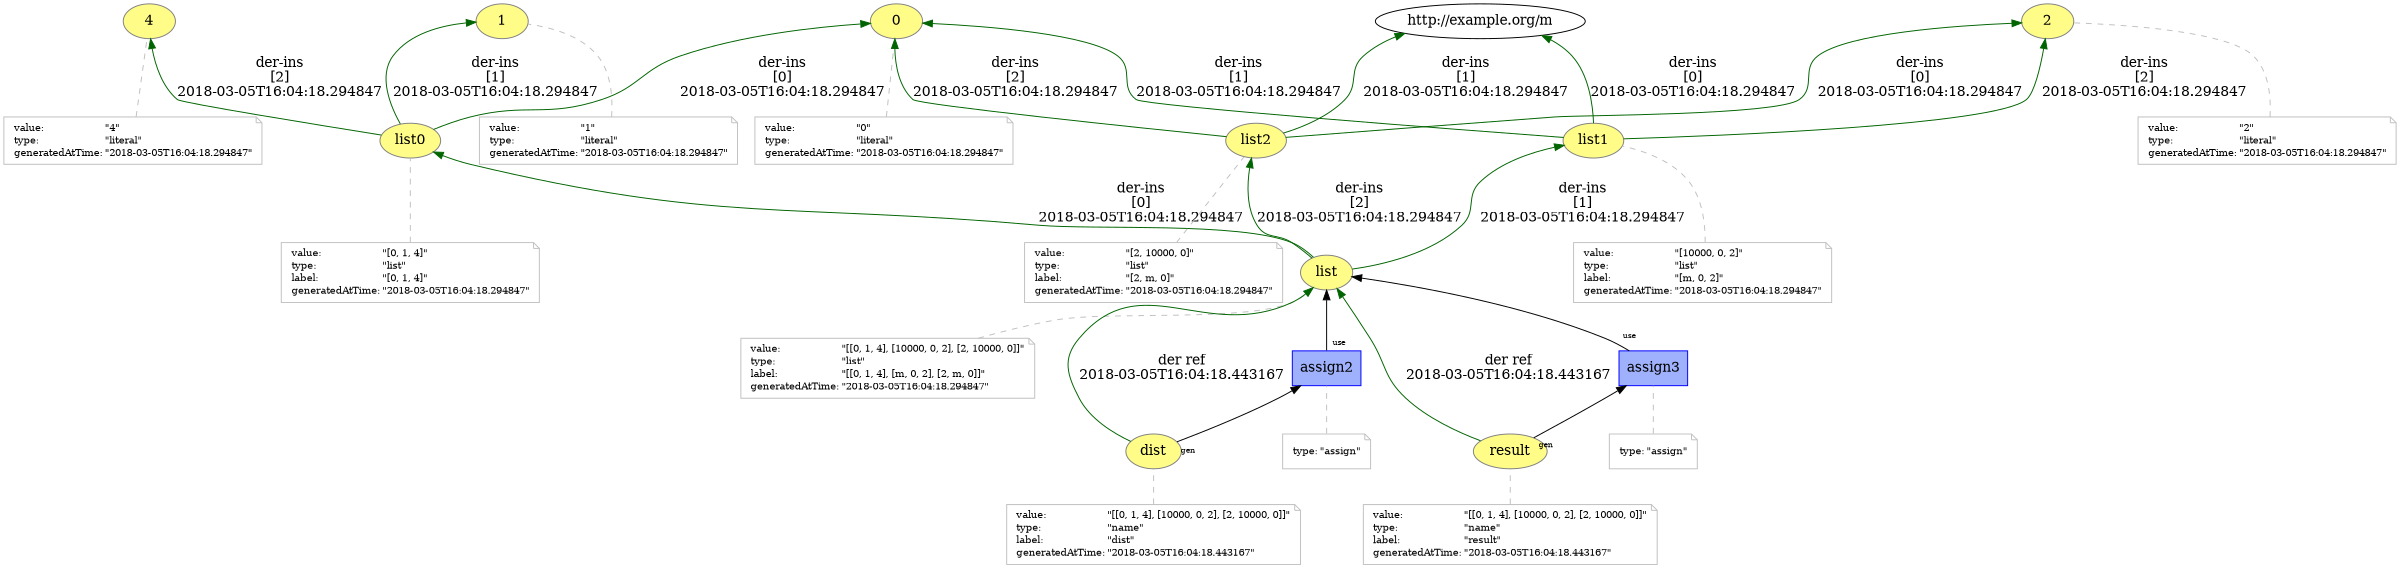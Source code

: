 digraph "PROV" { size="16,12"; rankdir="BT";
"http://example.org/0" [fillcolor="#FFFC87",color="#808080",style="filled",label="0",URL="http://example.org/0"]
"-attrs0" [color="gray",shape="note",fontsize="10",fontcolor="black",label=<<TABLE cellpadding="0" border="0">
	<TR>
	    <TD align="left">value:</TD>
	    <TD align="left">&quot;0&quot;</TD>
	</TR>
	<TR>
	    <TD align="left">type:</TD>
	    <TD align="left">&quot;literal&quot;</TD>
	</TR>
	<TR>
	    <TD align="left">generatedAtTime:</TD>
	    <TD align="left">&quot;2018-03-05T16:04:18.294847&quot;</TD>
	</TR>
</TABLE>>]
"-attrs0" -> "http://example.org/0" [color="gray",style="dashed",arrowhead="none"]
"http://example.org/1" [fillcolor="#FFFC87",color="#808080",style="filled",label="1",URL="http://example.org/1"]
"-attrs1" [color="gray",shape="note",fontsize="10",fontcolor="black",label=<<TABLE cellpadding="0" border="0">
	<TR>
	    <TD align="left">value:</TD>
	    <TD align="left">&quot;1&quot;</TD>
	</TR>
	<TR>
	    <TD align="left">type:</TD>
	    <TD align="left">&quot;literal&quot;</TD>
	</TR>
	<TR>
	    <TD align="left">generatedAtTime:</TD>
	    <TD align="left">&quot;2018-03-05T16:04:18.294847&quot;</TD>
	</TR>
</TABLE>>]
"-attrs1" -> "http://example.org/1" [color="gray",style="dashed",arrowhead="none"]
"http://example.org/2" [fillcolor="#FFFC87",color="#808080",style="filled",label="2",URL="http://example.org/2"]
"-attrs2" [color="gray",shape="note",fontsize="10",fontcolor="black",label=<<TABLE cellpadding="0" border="0">
	<TR>
	    <TD align="left">value:</TD>
	    <TD align="left">&quot;2&quot;</TD>
	</TR>
	<TR>
	    <TD align="left">type:</TD>
	    <TD align="left">&quot;literal&quot;</TD>
	</TR>
	<TR>
	    <TD align="left">generatedAtTime:</TD>
	    <TD align="left">&quot;2018-03-05T16:04:18.294847&quot;</TD>
	</TR>
</TABLE>>]
"-attrs2" -> "http://example.org/2" [color="gray",style="dashed",arrowhead="none"]
"http://example.org/4" [fillcolor="#FFFC87",color="#808080",style="filled",label="4",URL="http://example.org/4"]
"-attrs3" [color="gray",shape="note",fontsize="10",fontcolor="black",label=<<TABLE cellpadding="0" border="0">
	<TR>
	    <TD align="left">value:</TD>
	    <TD align="left">&quot;4&quot;</TD>
	</TR>
	<TR>
	    <TD align="left">type:</TD>
	    <TD align="left">&quot;literal&quot;</TD>
	</TR>
	<TR>
	    <TD align="left">generatedAtTime:</TD>
	    <TD align="left">&quot;2018-03-05T16:04:18.294847&quot;</TD>
	</TR>
</TABLE>>]
"-attrs3" -> "http://example.org/4" [color="gray",style="dashed",arrowhead="none"]
"http://example.org/list" [fillcolor="#FFFC87",color="#808080",style="filled",label="list",URL="http://example.org/list"]
"-attrs4" [color="gray",shape="note",fontsize="10",fontcolor="black",label=<<TABLE cellpadding="0" border="0">
	<TR>
	    <TD align="left">value:</TD>
	    <TD align="left">&quot;[[0, 1, 4], [10000, 0, 2], [2, 10000, 0]]&quot;</TD>
	</TR>
	<TR>
	    <TD align="left">type:</TD>
	    <TD align="left">&quot;list&quot;</TD>
	</TR>
	<TR>
	    <TD align="left">label:</TD>
	    <TD align="left">&quot;[[0, 1, 4], [m, 0, 2], [2, m, 0]]&quot;</TD>
	</TR>
	<TR>
	    <TD align="left">generatedAtTime:</TD>
	    <TD align="left">&quot;2018-03-05T16:04:18.294847&quot;</TD>
	</TR>
</TABLE>>]
"-attrs4" -> "http://example.org/list" [color="gray",style="dashed",arrowhead="none"]
"http://example.org/list0" [fillcolor="#FFFC87",color="#808080",style="filled",label="list0",URL="http://example.org/list0"]
"-attrs5" [color="gray",shape="note",fontsize="10",fontcolor="black",label=<<TABLE cellpadding="0" border="0">
	<TR>
	    <TD align="left">value:</TD>
	    <TD align="left">&quot;[0, 1, 4]&quot;</TD>
	</TR>
	<TR>
	    <TD align="left">type:</TD>
	    <TD align="left">&quot;list&quot;</TD>
	</TR>
	<TR>
	    <TD align="left">label:</TD>
	    <TD align="left">&quot;[0, 1, 4]&quot;</TD>
	</TR>
	<TR>
	    <TD align="left">generatedAtTime:</TD>
	    <TD align="left">&quot;2018-03-05T16:04:18.294847&quot;</TD>
	</TR>
</TABLE>>]
"-attrs5" -> "http://example.org/list0" [color="gray",style="dashed",arrowhead="none"]
"http://example.org/list0" -> "http://example.org/0" [labelfontsize="8",labeldistance="1.5",color="darkgreen",labelangle="60.0",rotation="20",label="der-ins
[0]
2018-03-05T16:04:18.294847"]
"http://example.org/list0" -> "http://example.org/1" [labelfontsize="8",labeldistance="1.5",color="darkgreen",labelangle="60.0",rotation="20",label="der-ins
[1]
2018-03-05T16:04:18.294847"]
"http://example.org/list0" -> "http://example.org/4" [labelfontsize="8",labeldistance="1.5",color="darkgreen",labelangle="60.0",rotation="20",label="der-ins
[2]
2018-03-05T16:04:18.294847"]
"http://example.org/list" -> "http://example.org/list0" [labelfontsize="8",labeldistance="1.5",color="darkgreen",labelangle="60.0",rotation="20",label="der-ins
[0]
2018-03-05T16:04:18.294847"]
"http://example.org/list1" [fillcolor="#FFFC87",color="#808080",style="filled",label="list1",URL="http://example.org/list1"]
"-attrs6" [color="gray",shape="note",fontsize="10",fontcolor="black",label=<<TABLE cellpadding="0" border="0">
	<TR>
	    <TD align="left">value:</TD>
	    <TD align="left">&quot;[10000, 0, 2]&quot;</TD>
	</TR>
	<TR>
	    <TD align="left">type:</TD>
	    <TD align="left">&quot;list&quot;</TD>
	</TR>
	<TR>
	    <TD align="left">label:</TD>
	    <TD align="left">&quot;[m, 0, 2]&quot;</TD>
	</TR>
	<TR>
	    <TD align="left">generatedAtTime:</TD>
	    <TD align="left">&quot;2018-03-05T16:04:18.294847&quot;</TD>
	</TR>
</TABLE>>]
"-attrs6" -> "http://example.org/list1" [color="gray",style="dashed",arrowhead="none"]
"http://example.org/list1" -> "http://example.org/m" [labelfontsize="8",labeldistance="1.5",color="darkgreen",labelangle="60.0",rotation="20",label="der-ins
[0]
2018-03-05T16:04:18.294847"]
"http://example.org/list1" -> "http://example.org/0" [labelfontsize="8",labeldistance="1.5",color="darkgreen",labelangle="60.0",rotation="20",label="der-ins
[1]
2018-03-05T16:04:18.294847"]
"http://example.org/list1" -> "http://example.org/2" [labelfontsize="8",labeldistance="1.5",color="darkgreen",labelangle="60.0",rotation="20",label="der-ins
[2]
2018-03-05T16:04:18.294847"]
"http://example.org/list" -> "http://example.org/list1" [labelfontsize="8",labeldistance="1.5",color="darkgreen",labelangle="60.0",rotation="20",label="der-ins
[1]
2018-03-05T16:04:18.294847"]
"http://example.org/list2" [fillcolor="#FFFC87",color="#808080",style="filled",label="list2",URL="http://example.org/list2"]
"-attrs7" [color="gray",shape="note",fontsize="10",fontcolor="black",label=<<TABLE cellpadding="0" border="0">
	<TR>
	    <TD align="left">value:</TD>
	    <TD align="left">&quot;[2, 10000, 0]&quot;</TD>
	</TR>
	<TR>
	    <TD align="left">type:</TD>
	    <TD align="left">&quot;list&quot;</TD>
	</TR>
	<TR>
	    <TD align="left">label:</TD>
	    <TD align="left">&quot;[2, m, 0]&quot;</TD>
	</TR>
	<TR>
	    <TD align="left">generatedAtTime:</TD>
	    <TD align="left">&quot;2018-03-05T16:04:18.294847&quot;</TD>
	</TR>
</TABLE>>]
"-attrs7" -> "http://example.org/list2" [color="gray",style="dashed",arrowhead="none"]
"http://example.org/list2" -> "http://example.org/2" [labelfontsize="8",labeldistance="1.5",color="darkgreen",labelangle="60.0",rotation="20",label="der-ins
[0]
2018-03-05T16:04:18.294847"]
"http://example.org/list2" -> "http://example.org/m" [labelfontsize="8",labeldistance="1.5",color="darkgreen",labelangle="60.0",rotation="20",label="der-ins
[1]
2018-03-05T16:04:18.294847"]
"http://example.org/list2" -> "http://example.org/0" [labelfontsize="8",labeldistance="1.5",color="darkgreen",labelangle="60.0",rotation="20",label="der-ins
[2]
2018-03-05T16:04:18.294847"]
"http://example.org/list" -> "http://example.org/list2" [labelfontsize="8",labeldistance="1.5",color="darkgreen",labelangle="60.0",rotation="20",label="der-ins
[2]
2018-03-05T16:04:18.294847"]
"http://example.org/dist" [fillcolor="#FFFC87",color="#808080",style="filled",label="dist",URL="http://example.org/dist"]
"-attrs8" [color="gray",shape="note",fontsize="10",fontcolor="black",label=<<TABLE cellpadding="0" border="0">
	<TR>
	    <TD align="left">value:</TD>
	    <TD align="left">&quot;[[0, 1, 4], [10000, 0, 2], [2, 10000, 0]]&quot;</TD>
	</TR>
	<TR>
	    <TD align="left">type:</TD>
	    <TD align="left">&quot;name&quot;</TD>
	</TR>
	<TR>
	    <TD align="left">label:</TD>
	    <TD align="left">&quot;dist&quot;</TD>
	</TR>
	<TR>
	    <TD align="left">generatedAtTime:</TD>
	    <TD align="left">&quot;2018-03-05T16:04:18.443167&quot;</TD>
	</TR>
</TABLE>>]
"-attrs8" -> "http://example.org/dist" [color="gray",style="dashed",arrowhead="none"]
"http://example.org/assign2" [fillcolor="#9FB1FC",color="#0000FF",shape="polygon",sides="4",style="filled",label="assign2",URL="http://example.org/assign2"]
"-attrs9" [color="gray",shape="note",fontsize="10",fontcolor="black",label=<<TABLE cellpadding="0" border="0">
	<TR>
	    <TD align="left">type:</TD>
	    <TD align="left">&quot;assign&quot;</TD>
	</TR>
</TABLE>>]
"-attrs9" -> "http://example.org/assign2" [color="gray",style="dashed",arrowhead="none"]
"http://example.org/assign2" -> "http://example.org/list" [labelfontsize="8",labeldistance="1.5",labelangle="60.0",rotation="20",taillabel="use"]
"http://example.org/dist" -> "http://example.org/list" [labelfontsize="8",labeldistance="1.5",color="darkgreen",labelangle="60.0",rotation="20",label="der ref
2018-03-05T16:04:18.443167"]
"http://example.org/dist" -> "http://example.org/assign2" [labelfontsize="8",labeldistance="1.5",labelangle="60.0",rotation="20",taillabel="gen"]
"http://example.org/result" [fillcolor="#FFFC87",color="#808080",style="filled",label="result",URL="http://example.org/result"]
"-attrs10" [color="gray",shape="note",fontsize="10",fontcolor="black",label=<<TABLE cellpadding="0" border="0">
	<TR>
	    <TD align="left">value:</TD>
	    <TD align="left">&quot;[[0, 1, 4], [10000, 0, 2], [2, 10000, 0]]&quot;</TD>
	</TR>
	<TR>
	    <TD align="left">type:</TD>
	    <TD align="left">&quot;name&quot;</TD>
	</TR>
	<TR>
	    <TD align="left">label:</TD>
	    <TD align="left">&quot;result&quot;</TD>
	</TR>
	<TR>
	    <TD align="left">generatedAtTime:</TD>
	    <TD align="left">&quot;2018-03-05T16:04:18.443167&quot;</TD>
	</TR>
</TABLE>>]
"-attrs10" -> "http://example.org/result" [color="gray",style="dashed",arrowhead="none"]
"http://example.org/assign3" [fillcolor="#9FB1FC",color="#0000FF",shape="polygon",sides="4",style="filled",label="assign3",URL="http://example.org/assign3"]
"-attrs11" [color="gray",shape="note",fontsize="10",fontcolor="black",label=<<TABLE cellpadding="0" border="0">
	<TR>
	    <TD align="left">type:</TD>
	    <TD align="left">&quot;assign&quot;</TD>
	</TR>
</TABLE>>]
"-attrs11" -> "http://example.org/assign3" [color="gray",style="dashed",arrowhead="none"]
"http://example.org/assign3" -> "http://example.org/list" [labelfontsize="8",labeldistance="1.5",labelangle="60.0",rotation="20",taillabel="use"]
"http://example.org/result" -> "http://example.org/list" [labelfontsize="8",labeldistance="1.5",color="darkgreen",labelangle="60.0",rotation="20",label="der ref
2018-03-05T16:04:18.443167"]
"http://example.org/result" -> "http://example.org/assign3" [labelfontsize="8",labeldistance="1.5",labelangle="60.0",rotation="20",taillabel="gen"]
}